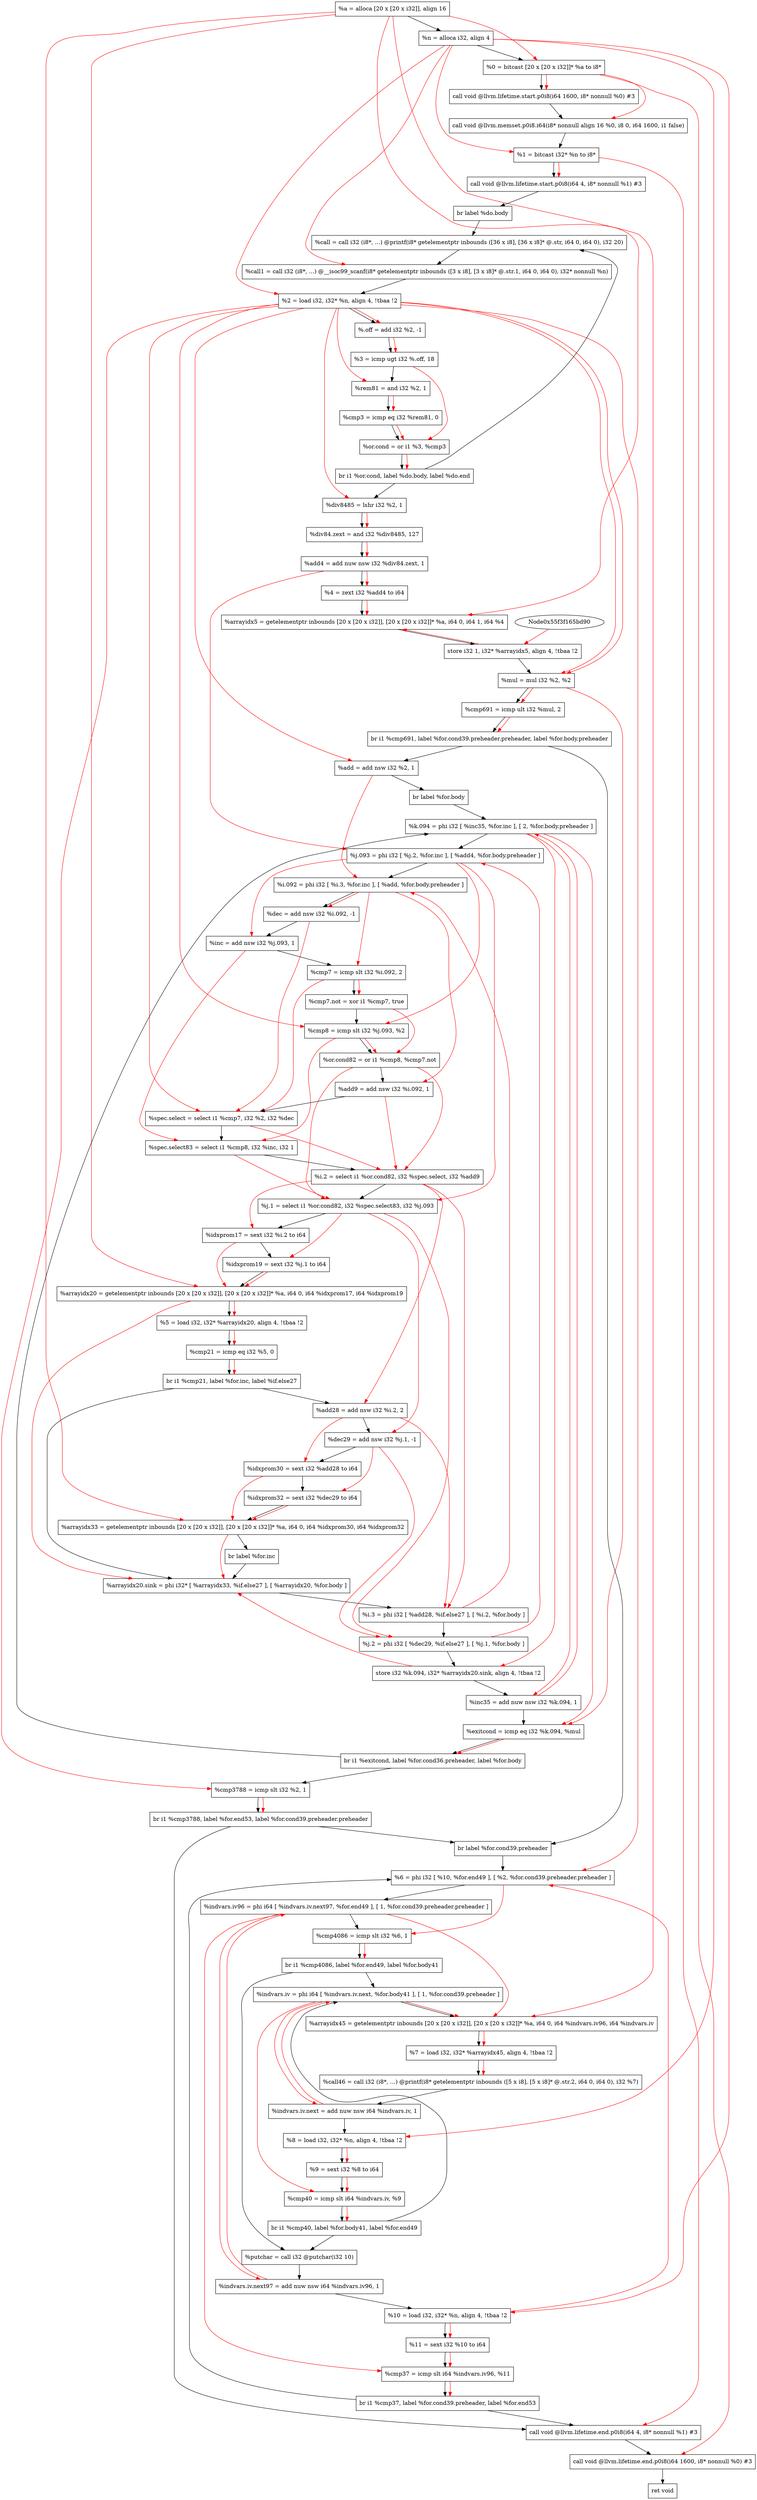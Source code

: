 digraph "CDFG for'func' function" {
	Node0x55f3f165b738[shape=record, label="  %a = alloca [20 x [20 x i32]], align 16"];
	Node0x55f3f165bdf8[shape=record, label="  %n = alloca i32, align 4"];
	Node0x55f3f165be78[shape=record, label="  %0 = bitcast [20 x [20 x i32]]* %a to i8*"];
	Node0x55f3f165c2d8[shape=record, label="  call void @llvm.lifetime.start.p0i8(i64 1600, i8* nonnull %0) #3"];
	Node0x55f3f165c6a8[shape=record, label="  call void @llvm.memset.p0i8.i64(i8* nonnull align 16 %0, i8 0, i64 1600, i1 false)"];
	Node0x55f3f165c768[shape=record, label="  %1 = bitcast i32* %n to i8*"];
	Node0x55f3f165c8b8[shape=record, label="  call void @llvm.lifetime.start.p0i8(i64 4, i8* nonnull %1) #3"];
	Node0x55f3f165ca28[shape=record, label="  br label %do.body"];
	Node0x55f3f165cd78[shape=record, label="  %call = call i32 (i8*, ...) @printf(i8* getelementptr inbounds ([36 x i8], [36 x i8]* @.str, i64 0, i64 0), i32 20)"];
	Node0x55f3f165cfe8[shape=record, label="  %call1 = call i32 (i8*, ...) @__isoc99_scanf(i8* getelementptr inbounds ([3 x i8], [3 x i8]* @.str.1, i64 0, i64 0), i32* nonnull %n)"];
	Node0x55f3f165d0a8[shape=record, label="  %2 = load i32, i32* %n, align 4, !tbaa !2"];
	Node0x55f3f165e030[shape=record, label="  %.off = add i32 %2, -1"];
	Node0x55f3f165e0d0[shape=record, label="  %3 = icmp ugt i32 %.off, 18"];
	Node0x55f3f165e140[shape=record, label="  %rem81 = and i32 %2, 1"];
	Node0x55f3f165e200[shape=record, label="  %cmp3 = icmp eq i32 %rem81, 0"];
	Node0x55f3f165e290[shape=record, label="  %or.cond = or i1 %3, %cmp3"];
	Node0x55f3f165e408[shape=record, label="  br i1 %or.cond, label %do.body, label %do.end"];
	Node0x55f3f165e480[shape=record, label="  %div8485 = lshr i32 %2, 1"];
	Node0x55f3f165e540[shape=record, label="  %div84.zext = and i32 %div8485, 127"];
	Node0x55f3f165e780[shape=record, label="  %add4 = add nuw nsw i32 %div84.zext, 1"];
	Node0x55f3f165e378[shape=record, label="  %4 = zext i32 %add4 to i64"];
	Node0x55f3f165e890[shape=record, label="  %arrayidx5 = getelementptr inbounds [20 x [20 x i32]], [20 x [20 x i32]]* %a, i64 0, i64 1, i64 %4"];
	Node0x55f3f165e940[shape=record, label="  store i32 1, i32* %arrayidx5, align 4, !tbaa !2"];
	Node0x55f3f165efd0[shape=record, label="  %mul = mul i32 %2, %2"];
	Node0x55f3f165f090[shape=record, label="  %cmp691 = icmp ult i32 %mul, 2"];
	Node0x55f3f165f388[shape=record, label="  br i1 %cmp691, label %for.cond39.preheader.preheader, label %for.body.preheader"];
	Node0x55f3f165f430[shape=record, label="  %add = add nsw i32 %2, 1"];
	Node0x55f3f165f4d8[shape=record, label="  br label %for.body"];
	Node0x55f3f165f650[shape=record, label="  %cmp3788 = icmp slt i32 %2, 1"];
	Node0x55f3f165f7b8[shape=record, label="  br i1 %cmp3788, label %for.end53, label %for.cond39.preheader.preheader"];
	Node0x55f3f165fba8[shape=record, label="  br label %for.cond39.preheader"];
	Node0x55f3f165fce8[shape=record, label="  %k.094 = phi i32 [ %inc35, %for.inc ], [ 2, %for.body.preheader ]"];
	Node0x55f3f165fe58[shape=record, label="  %j.093 = phi i32 [ %j.2, %for.inc ], [ %add4, %for.body.preheader ]"];
	Node0x55f3f165ffc8[shape=record, label="  %i.092 = phi i32 [ %i.3, %for.inc ], [ %add, %for.body.preheader ]"];
	Node0x55f3f16600b0[shape=record, label="  %dec = add nsw i32 %i.092, -1"];
	Node0x55f3f1660140[shape=record, label="  %inc = add nsw i32 %j.093, 1"];
	Node0x55f3f16601d0[shape=record, label="  %cmp7 = icmp slt i32 %i.092, 2"];
	Node0x55f3f1660260[shape=record, label="  %cmp7.not = xor i1 %cmp7, true"];
	Node0x55f3f16602d0[shape=record, label="  %cmp8 = icmp slt i32 %j.093, %2"];
	Node0x55f3f1660360[shape=record, label="  %or.cond82 = or i1 %cmp8, %cmp7.not"];
	Node0x55f3f1660400[shape=record, label="  %add9 = add nsw i32 %i.092, 1"];
	Node0x55f3f16604a8[shape=record, label="  %spec.select = select i1 %cmp7, i32 %2, i32 %dec"];
	Node0x55f3f1660d78[shape=record, label="  %spec.select83 = select i1 %cmp8, i32 %inc, i32 1"];
	Node0x55f3f1660e38[shape=record, label="  %i.2 = select i1 %or.cond82, i32 %spec.select, i32 %add9"];
	Node0x55f3f1660ee8[shape=record, label="  %j.1 = select i1 %or.cond82, i32 %spec.select83, i32 %j.093"];
	Node0x55f3f1660f68[shape=record, label="  %idxprom17 = sext i32 %i.2 to i64"];
	Node0x55f3f1660ff8[shape=record, label="  %idxprom19 = sext i32 %j.1 to i64"];
	Node0x55f3f16610d0[shape=record, label="  %arrayidx20 = getelementptr inbounds [20 x [20 x i32]], [20 x [20 x i32]]* %a, i64 0, i64 %idxprom17, i64 %idxprom19"];
	Node0x55f3f1661168[shape=record, label="  %5 = load i32, i32* %arrayidx20, align 4, !tbaa !2"];
	Node0x55f3f16611e0[shape=record, label="  %cmp21 = icmp eq i32 %5, 0"];
	Node0x55f3f1661368[shape=record, label="  br i1 %cmp21, label %for.inc, label %if.else27"];
	Node0x55f3f16613e0[shape=record, label="  %add28 = add nsw i32 %i.2, 2"];
	Node0x55f3f1661470[shape=record, label="  %dec29 = add nsw i32 %j.1, -1"];
	Node0x55f3f16612d8[shape=record, label="  %idxprom30 = sext i32 %add28 to i64"];
	Node0x55f3f1661518[shape=record, label="  %idxprom32 = sext i32 %dec29 to i64"];
	Node0x55f3f1661c10[shape=record, label="  %arrayidx33 = getelementptr inbounds [20 x [20 x i32]], [20 x [20 x i32]]* %a, i64 0, i64 %idxprom30, i64 %idxprom32"];
	Node0x55f3f1661ca8[shape=record, label="  br label %for.inc"];
	Node0x55f3f1661cf8[shape=record, label="  %arrayidx20.sink = phi i32* [ %arrayidx33, %if.else27 ], [ %arrayidx20, %for.body ]"];
	Node0x55f3f1661dc8[shape=record, label="  %i.3 = phi i32 [ %add28, %if.else27 ], [ %i.2, %for.body ]"];
	Node0x55f3f1661e68[shape=record, label="  %j.2 = phi i32 [ %dec29, %if.else27 ], [ %j.1, %for.body ]"];
	Node0x55f3f1661f30[shape=record, label="  store i32 %k.094, i32* %arrayidx20.sink, align 4, !tbaa !2"];
	Node0x55f3f1661fb0[shape=record, label="  %inc35 = add nuw nsw i32 %k.094, 1"];
	Node0x55f3f1662020[shape=record, label="  %exitcond = icmp eq i32 %k.094, %mul"];
	Node0x55f3f16620a8[shape=record, label="  br i1 %exitcond, label %for.cond36.preheader, label %for.body"];
	Node0x55f3f1662218[shape=record, label="  %6 = phi i32 [ %10, %for.end49 ], [ %2, %for.cond39.preheader.preheader ]"];
	Node0x55f3f1662318[shape=record, label="  %indvars.iv96 = phi i64 [ %indvars.iv.next97, %for.end49 ], [ 1, %for.cond39.preheader.preheader ]"];
	Node0x55f3f16623e0[shape=record, label="  %cmp4086 = icmp slt i32 %6, 1"];
	Node0x55f3f16624d8[shape=record, label="  br i1 %cmp4086, label %for.end49, label %for.body41"];
	Node0x55f3f16625b8[shape=record, label="  %indvars.iv = phi i64 [ %indvars.iv.next, %for.body41 ], [ 1, %for.cond39.preheader ]"];
	Node0x55f3f16626b0[shape=record, label="  %arrayidx45 = getelementptr inbounds [20 x [20 x i32]], [20 x [20 x i32]]* %a, i64 0, i64 %indvars.iv96, i64 %indvars.iv"];
	Node0x55f3f165ff48[shape=record, label="  %7 = load i32, i32* %arrayidx45, align 4, !tbaa !2"];
	Node0x55f3f16627e8[shape=record, label="  %call46 = call i32 (i8*, ...) @printf(i8* getelementptr inbounds ([5 x i8], [5 x i8]* @.str.2, i64 0, i64 0), i32 %7)"];
	Node0x55f3f16628c0[shape=record, label="  %indvars.iv.next = add nuw nsw i64 %indvars.iv, 1"];
	Node0x55f3f165fdd8[shape=record, label="  %8 = load i32, i32* %n, align 4, !tbaa !2"];
	Node0x55f3f165fc98[shape=record, label="  %9 = sext i32 %8 to i64"];
	Node0x55f3f16629c0[shape=record, label="  %cmp40 = icmp slt i64 %indvars.iv, %9"];
	Node0x55f3f1662a68[shape=record, label="  br i1 %cmp40, label %for.body41, label %for.end49"];
	Node0x55f3f1662bc0[shape=record, label="  %putchar = call i32 @putchar(i32 10)"];
	Node0x55f3f1662c90[shape=record, label="  %indvars.iv.next97 = add nuw nsw i64 %indvars.iv96, 1"];
	Node0x55f3f165f2d8[shape=record, label="  %10 = load i32, i32* %n, align 4, !tbaa !2"];
	Node0x55f3f1662ce8[shape=record, label="  %11 = sext i32 %10 to i64"];
	Node0x55f3f1662d60[shape=record, label="  %cmp37 = icmp slt i64 %indvars.iv96, %11"];
	Node0x55f3f1662de8[shape=record, label="  br i1 %cmp37, label %for.cond39.preheader, label %for.end53"];
	Node0x55f3f1662f68[shape=record, label="  call void @llvm.lifetime.end.p0i8(i64 4, i8* nonnull %1) #3"];
	Node0x55f3f16630c8[shape=record, label="  call void @llvm.lifetime.end.p0i8(i64 1600, i8* nonnull %0) #3"];
	Node0x55f3f16620f0[shape=record, label="  ret void"];
	Node0x55f3f165b738 -> Node0x55f3f165bdf8
	Node0x55f3f165bdf8 -> Node0x55f3f165be78
	Node0x55f3f165be78 -> Node0x55f3f165c2d8
	Node0x55f3f165c2d8 -> Node0x55f3f165c6a8
	Node0x55f3f165c6a8 -> Node0x55f3f165c768
	Node0x55f3f165c768 -> Node0x55f3f165c8b8
	Node0x55f3f165c8b8 -> Node0x55f3f165ca28
	Node0x55f3f165ca28 -> Node0x55f3f165cd78
	Node0x55f3f165cd78 -> Node0x55f3f165cfe8
	Node0x55f3f165cfe8 -> Node0x55f3f165d0a8
	Node0x55f3f165d0a8 -> Node0x55f3f165e030
	Node0x55f3f165e030 -> Node0x55f3f165e0d0
	Node0x55f3f165e0d0 -> Node0x55f3f165e140
	Node0x55f3f165e140 -> Node0x55f3f165e200
	Node0x55f3f165e200 -> Node0x55f3f165e290
	Node0x55f3f165e290 -> Node0x55f3f165e408
	Node0x55f3f165e408 -> Node0x55f3f165cd78
	Node0x55f3f165e408 -> Node0x55f3f165e480
	Node0x55f3f165e480 -> Node0x55f3f165e540
	Node0x55f3f165e540 -> Node0x55f3f165e780
	Node0x55f3f165e780 -> Node0x55f3f165e378
	Node0x55f3f165e378 -> Node0x55f3f165e890
	Node0x55f3f165e890 -> Node0x55f3f165e940
	Node0x55f3f165e940 -> Node0x55f3f165efd0
	Node0x55f3f165efd0 -> Node0x55f3f165f090
	Node0x55f3f165f090 -> Node0x55f3f165f388
	Node0x55f3f165f388 -> Node0x55f3f165fba8
	Node0x55f3f165f388 -> Node0x55f3f165f430
	Node0x55f3f165f430 -> Node0x55f3f165f4d8
	Node0x55f3f165f4d8 -> Node0x55f3f165fce8
	Node0x55f3f165f650 -> Node0x55f3f165f7b8
	Node0x55f3f165f7b8 -> Node0x55f3f1662f68
	Node0x55f3f165f7b8 -> Node0x55f3f165fba8
	Node0x55f3f165fba8 -> Node0x55f3f1662218
	Node0x55f3f165fce8 -> Node0x55f3f165fe58
	Node0x55f3f165fe58 -> Node0x55f3f165ffc8
	Node0x55f3f165ffc8 -> Node0x55f3f16600b0
	Node0x55f3f16600b0 -> Node0x55f3f1660140
	Node0x55f3f1660140 -> Node0x55f3f16601d0
	Node0x55f3f16601d0 -> Node0x55f3f1660260
	Node0x55f3f1660260 -> Node0x55f3f16602d0
	Node0x55f3f16602d0 -> Node0x55f3f1660360
	Node0x55f3f1660360 -> Node0x55f3f1660400
	Node0x55f3f1660400 -> Node0x55f3f16604a8
	Node0x55f3f16604a8 -> Node0x55f3f1660d78
	Node0x55f3f1660d78 -> Node0x55f3f1660e38
	Node0x55f3f1660e38 -> Node0x55f3f1660ee8
	Node0x55f3f1660ee8 -> Node0x55f3f1660f68
	Node0x55f3f1660f68 -> Node0x55f3f1660ff8
	Node0x55f3f1660ff8 -> Node0x55f3f16610d0
	Node0x55f3f16610d0 -> Node0x55f3f1661168
	Node0x55f3f1661168 -> Node0x55f3f16611e0
	Node0x55f3f16611e0 -> Node0x55f3f1661368
	Node0x55f3f1661368 -> Node0x55f3f1661cf8
	Node0x55f3f1661368 -> Node0x55f3f16613e0
	Node0x55f3f16613e0 -> Node0x55f3f1661470
	Node0x55f3f1661470 -> Node0x55f3f16612d8
	Node0x55f3f16612d8 -> Node0x55f3f1661518
	Node0x55f3f1661518 -> Node0x55f3f1661c10
	Node0x55f3f1661c10 -> Node0x55f3f1661ca8
	Node0x55f3f1661ca8 -> Node0x55f3f1661cf8
	Node0x55f3f1661cf8 -> Node0x55f3f1661dc8
	Node0x55f3f1661dc8 -> Node0x55f3f1661e68
	Node0x55f3f1661e68 -> Node0x55f3f1661f30
	Node0x55f3f1661f30 -> Node0x55f3f1661fb0
	Node0x55f3f1661fb0 -> Node0x55f3f1662020
	Node0x55f3f1662020 -> Node0x55f3f16620a8
	Node0x55f3f16620a8 -> Node0x55f3f165f650
	Node0x55f3f16620a8 -> Node0x55f3f165fce8
	Node0x55f3f1662218 -> Node0x55f3f1662318
	Node0x55f3f1662318 -> Node0x55f3f16623e0
	Node0x55f3f16623e0 -> Node0x55f3f16624d8
	Node0x55f3f16624d8 -> Node0x55f3f1662bc0
	Node0x55f3f16624d8 -> Node0x55f3f16625b8
	Node0x55f3f16625b8 -> Node0x55f3f16626b0
	Node0x55f3f16626b0 -> Node0x55f3f165ff48
	Node0x55f3f165ff48 -> Node0x55f3f16627e8
	Node0x55f3f16627e8 -> Node0x55f3f16628c0
	Node0x55f3f16628c0 -> Node0x55f3f165fdd8
	Node0x55f3f165fdd8 -> Node0x55f3f165fc98
	Node0x55f3f165fc98 -> Node0x55f3f16629c0
	Node0x55f3f16629c0 -> Node0x55f3f1662a68
	Node0x55f3f1662a68 -> Node0x55f3f16625b8
	Node0x55f3f1662a68 -> Node0x55f3f1662bc0
	Node0x55f3f1662bc0 -> Node0x55f3f1662c90
	Node0x55f3f1662c90 -> Node0x55f3f165f2d8
	Node0x55f3f165f2d8 -> Node0x55f3f1662ce8
	Node0x55f3f1662ce8 -> Node0x55f3f1662d60
	Node0x55f3f1662d60 -> Node0x55f3f1662de8
	Node0x55f3f1662de8 -> Node0x55f3f1662218
	Node0x55f3f1662de8 -> Node0x55f3f1662f68
	Node0x55f3f1662f68 -> Node0x55f3f16630c8
	Node0x55f3f16630c8 -> Node0x55f3f16620f0
edge [color=red]
	Node0x55f3f165b738 -> Node0x55f3f165be78
	Node0x55f3f165be78 -> Node0x55f3f165c2d8
	Node0x55f3f165be78 -> Node0x55f3f165c6a8
	Node0x55f3f165bdf8 -> Node0x55f3f165c768
	Node0x55f3f165c768 -> Node0x55f3f165c8b8
	Node0x55f3f165bdf8 -> Node0x55f3f165cfe8
	Node0x55f3f165bdf8 -> Node0x55f3f165d0a8
	Node0x55f3f165d0a8 -> Node0x55f3f165e030
	Node0x55f3f165e030 -> Node0x55f3f165e0d0
	Node0x55f3f165d0a8 -> Node0x55f3f165e140
	Node0x55f3f165e140 -> Node0x55f3f165e200
	Node0x55f3f165e0d0 -> Node0x55f3f165e290
	Node0x55f3f165e200 -> Node0x55f3f165e290
	Node0x55f3f165e290 -> Node0x55f3f165e408
	Node0x55f3f165d0a8 -> Node0x55f3f165e480
	Node0x55f3f165e480 -> Node0x55f3f165e540
	Node0x55f3f165e540 -> Node0x55f3f165e780
	Node0x55f3f165e780 -> Node0x55f3f165e378
	Node0x55f3f165b738 -> Node0x55f3f165e890
	Node0x55f3f165e378 -> Node0x55f3f165e890
	Node0x55f3f165bd90 -> Node0x55f3f165e940
	Node0x55f3f165e940 -> Node0x55f3f165e890
	Node0x55f3f165d0a8 -> Node0x55f3f165efd0
	Node0x55f3f165d0a8 -> Node0x55f3f165efd0
	Node0x55f3f165efd0 -> Node0x55f3f165f090
	Node0x55f3f165f090 -> Node0x55f3f165f388
	Node0x55f3f165d0a8 -> Node0x55f3f165f430
	Node0x55f3f165d0a8 -> Node0x55f3f165f650
	Node0x55f3f165f650 -> Node0x55f3f165f7b8
	Node0x55f3f1661fb0 -> Node0x55f3f165fce8
	Node0x55f3f1661e68 -> Node0x55f3f165fe58
	Node0x55f3f165e780 -> Node0x55f3f165fe58
	Node0x55f3f1661dc8 -> Node0x55f3f165ffc8
	Node0x55f3f165f430 -> Node0x55f3f165ffc8
	Node0x55f3f165ffc8 -> Node0x55f3f16600b0
	Node0x55f3f165fe58 -> Node0x55f3f1660140
	Node0x55f3f165ffc8 -> Node0x55f3f16601d0
	Node0x55f3f16601d0 -> Node0x55f3f1660260
	Node0x55f3f165fe58 -> Node0x55f3f16602d0
	Node0x55f3f165d0a8 -> Node0x55f3f16602d0
	Node0x55f3f16602d0 -> Node0x55f3f1660360
	Node0x55f3f1660260 -> Node0x55f3f1660360
	Node0x55f3f165ffc8 -> Node0x55f3f1660400
	Node0x55f3f16601d0 -> Node0x55f3f16604a8
	Node0x55f3f165d0a8 -> Node0x55f3f16604a8
	Node0x55f3f16600b0 -> Node0x55f3f16604a8
	Node0x55f3f16602d0 -> Node0x55f3f1660d78
	Node0x55f3f1660140 -> Node0x55f3f1660d78
	Node0x55f3f1660360 -> Node0x55f3f1660e38
	Node0x55f3f16604a8 -> Node0x55f3f1660e38
	Node0x55f3f1660400 -> Node0x55f3f1660e38
	Node0x55f3f1660360 -> Node0x55f3f1660ee8
	Node0x55f3f1660d78 -> Node0x55f3f1660ee8
	Node0x55f3f165fe58 -> Node0x55f3f1660ee8
	Node0x55f3f1660e38 -> Node0x55f3f1660f68
	Node0x55f3f1660ee8 -> Node0x55f3f1660ff8
	Node0x55f3f165b738 -> Node0x55f3f16610d0
	Node0x55f3f1660f68 -> Node0x55f3f16610d0
	Node0x55f3f1660ff8 -> Node0x55f3f16610d0
	Node0x55f3f16610d0 -> Node0x55f3f1661168
	Node0x55f3f1661168 -> Node0x55f3f16611e0
	Node0x55f3f16611e0 -> Node0x55f3f1661368
	Node0x55f3f1660e38 -> Node0x55f3f16613e0
	Node0x55f3f1660ee8 -> Node0x55f3f1661470
	Node0x55f3f16613e0 -> Node0x55f3f16612d8
	Node0x55f3f1661470 -> Node0x55f3f1661518
	Node0x55f3f165b738 -> Node0x55f3f1661c10
	Node0x55f3f16612d8 -> Node0x55f3f1661c10
	Node0x55f3f1661518 -> Node0x55f3f1661c10
	Node0x55f3f1661c10 -> Node0x55f3f1661cf8
	Node0x55f3f16610d0 -> Node0x55f3f1661cf8
	Node0x55f3f16613e0 -> Node0x55f3f1661dc8
	Node0x55f3f1660e38 -> Node0x55f3f1661dc8
	Node0x55f3f1661470 -> Node0x55f3f1661e68
	Node0x55f3f1660ee8 -> Node0x55f3f1661e68
	Node0x55f3f165fce8 -> Node0x55f3f1661f30
	Node0x55f3f1661f30 -> Node0x55f3f1661cf8
	Node0x55f3f165fce8 -> Node0x55f3f1661fb0
	Node0x55f3f165fce8 -> Node0x55f3f1662020
	Node0x55f3f165efd0 -> Node0x55f3f1662020
	Node0x55f3f1662020 -> Node0x55f3f16620a8
	Node0x55f3f165f2d8 -> Node0x55f3f1662218
	Node0x55f3f165d0a8 -> Node0x55f3f1662218
	Node0x55f3f1662c90 -> Node0x55f3f1662318
	Node0x55f3f1662218 -> Node0x55f3f16623e0
	Node0x55f3f16623e0 -> Node0x55f3f16624d8
	Node0x55f3f16628c0 -> Node0x55f3f16625b8
	Node0x55f3f165b738 -> Node0x55f3f16626b0
	Node0x55f3f1662318 -> Node0x55f3f16626b0
	Node0x55f3f16625b8 -> Node0x55f3f16626b0
	Node0x55f3f16626b0 -> Node0x55f3f165ff48
	Node0x55f3f165ff48 -> Node0x55f3f16627e8
	Node0x55f3f16625b8 -> Node0x55f3f16628c0
	Node0x55f3f165bdf8 -> Node0x55f3f165fdd8
	Node0x55f3f165fdd8 -> Node0x55f3f165fc98
	Node0x55f3f16625b8 -> Node0x55f3f16629c0
	Node0x55f3f165fc98 -> Node0x55f3f16629c0
	Node0x55f3f16629c0 -> Node0x55f3f1662a68
	Node0x55f3f1662318 -> Node0x55f3f1662c90
	Node0x55f3f165bdf8 -> Node0x55f3f165f2d8
	Node0x55f3f165f2d8 -> Node0x55f3f1662ce8
	Node0x55f3f1662318 -> Node0x55f3f1662d60
	Node0x55f3f1662ce8 -> Node0x55f3f1662d60
	Node0x55f3f1662d60 -> Node0x55f3f1662de8
	Node0x55f3f165c768 -> Node0x55f3f1662f68
	Node0x55f3f165be78 -> Node0x55f3f16630c8
}
